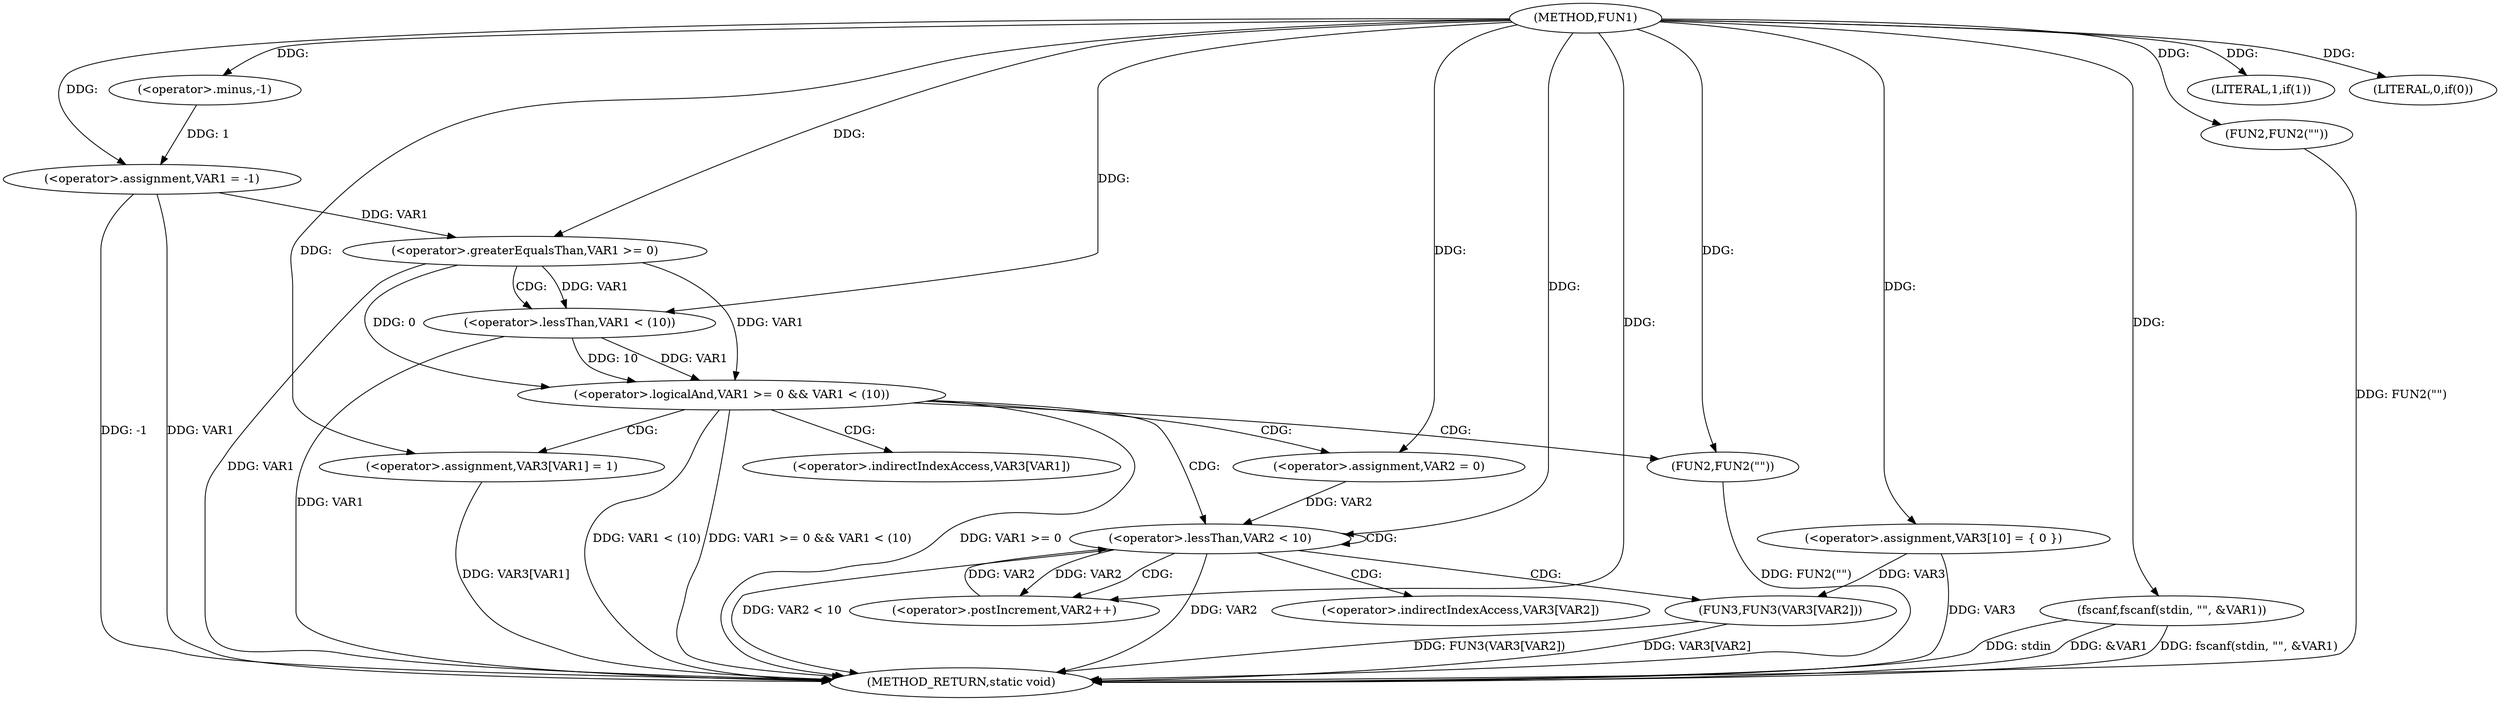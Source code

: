 digraph FUN1 {  
"1000100" [label = "(METHOD,FUN1)" ]
"1000159" [label = "(METHOD_RETURN,static void)" ]
"1000103" [label = "(<operator>.assignment,VAR1 = -1)" ]
"1000105" [label = "(<operator>.minus,-1)" ]
"1000108" [label = "(LITERAL,1,if(1))" ]
"1000110" [label = "(fscanf,fscanf(stdin, \"\", &VAR1))" ]
"1000116" [label = "(LITERAL,0,if(0))" ]
"1000118" [label = "(FUN2,FUN2(\"\"))" ]
"1000125" [label = "(<operator>.assignment,VAR3[10] = { 0 })" ]
"1000128" [label = "(<operator>.logicalAnd,VAR1 >= 0 && VAR1 < (10))" ]
"1000129" [label = "(<operator>.greaterEqualsThan,VAR1 >= 0)" ]
"1000132" [label = "(<operator>.lessThan,VAR1 < (10))" ]
"1000136" [label = "(<operator>.assignment,VAR3[VAR1] = 1)" ]
"1000142" [label = "(<operator>.assignment,VAR2 = 0)" ]
"1000145" [label = "(<operator>.lessThan,VAR2 < 10)" ]
"1000148" [label = "(<operator>.postIncrement,VAR2++)" ]
"1000151" [label = "(FUN3,FUN3(VAR3[VAR2]))" ]
"1000157" [label = "(FUN2,FUN2(\"\"))" ]
"1000137" [label = "(<operator>.indirectIndexAccess,VAR3[VAR1])" ]
"1000152" [label = "(<operator>.indirectIndexAccess,VAR3[VAR2])" ]
  "1000151" -> "1000159"  [ label = "DDG: FUN3(VAR3[VAR2])"] 
  "1000157" -> "1000159"  [ label = "DDG: FUN2(\"\")"] 
  "1000103" -> "1000159"  [ label = "DDG: VAR1"] 
  "1000103" -> "1000159"  [ label = "DDG: -1"] 
  "1000128" -> "1000159"  [ label = "DDG: VAR1 < (10)"] 
  "1000151" -> "1000159"  [ label = "DDG: VAR3[VAR2]"] 
  "1000118" -> "1000159"  [ label = "DDG: FUN2(\"\")"] 
  "1000132" -> "1000159"  [ label = "DDG: VAR1"] 
  "1000128" -> "1000159"  [ label = "DDG: VAR1 >= 0 && VAR1 < (10)"] 
  "1000145" -> "1000159"  [ label = "DDG: VAR2"] 
  "1000110" -> "1000159"  [ label = "DDG: stdin"] 
  "1000136" -> "1000159"  [ label = "DDG: VAR3[VAR1]"] 
  "1000129" -> "1000159"  [ label = "DDG: VAR1"] 
  "1000125" -> "1000159"  [ label = "DDG: VAR3"] 
  "1000128" -> "1000159"  [ label = "DDG: VAR1 >= 0"] 
  "1000110" -> "1000159"  [ label = "DDG: &VAR1"] 
  "1000110" -> "1000159"  [ label = "DDG: fscanf(stdin, \"\", &VAR1)"] 
  "1000145" -> "1000159"  [ label = "DDG: VAR2 < 10"] 
  "1000105" -> "1000103"  [ label = "DDG: 1"] 
  "1000100" -> "1000103"  [ label = "DDG: "] 
  "1000100" -> "1000105"  [ label = "DDG: "] 
  "1000100" -> "1000108"  [ label = "DDG: "] 
  "1000100" -> "1000110"  [ label = "DDG: "] 
  "1000100" -> "1000116"  [ label = "DDG: "] 
  "1000100" -> "1000118"  [ label = "DDG: "] 
  "1000100" -> "1000125"  [ label = "DDG: "] 
  "1000129" -> "1000128"  [ label = "DDG: VAR1"] 
  "1000129" -> "1000128"  [ label = "DDG: 0"] 
  "1000103" -> "1000129"  [ label = "DDG: VAR1"] 
  "1000100" -> "1000129"  [ label = "DDG: "] 
  "1000132" -> "1000128"  [ label = "DDG: VAR1"] 
  "1000132" -> "1000128"  [ label = "DDG: 10"] 
  "1000129" -> "1000132"  [ label = "DDG: VAR1"] 
  "1000100" -> "1000132"  [ label = "DDG: "] 
  "1000100" -> "1000136"  [ label = "DDG: "] 
  "1000100" -> "1000142"  [ label = "DDG: "] 
  "1000148" -> "1000145"  [ label = "DDG: VAR2"] 
  "1000142" -> "1000145"  [ label = "DDG: VAR2"] 
  "1000100" -> "1000145"  [ label = "DDG: "] 
  "1000145" -> "1000148"  [ label = "DDG: VAR2"] 
  "1000100" -> "1000148"  [ label = "DDG: "] 
  "1000125" -> "1000151"  [ label = "DDG: VAR3"] 
  "1000100" -> "1000157"  [ label = "DDG: "] 
  "1000128" -> "1000142"  [ label = "CDG: "] 
  "1000128" -> "1000137"  [ label = "CDG: "] 
  "1000128" -> "1000145"  [ label = "CDG: "] 
  "1000128" -> "1000136"  [ label = "CDG: "] 
  "1000128" -> "1000157"  [ label = "CDG: "] 
  "1000129" -> "1000132"  [ label = "CDG: "] 
  "1000145" -> "1000151"  [ label = "CDG: "] 
  "1000145" -> "1000145"  [ label = "CDG: "] 
  "1000145" -> "1000152"  [ label = "CDG: "] 
  "1000145" -> "1000148"  [ label = "CDG: "] 
}
